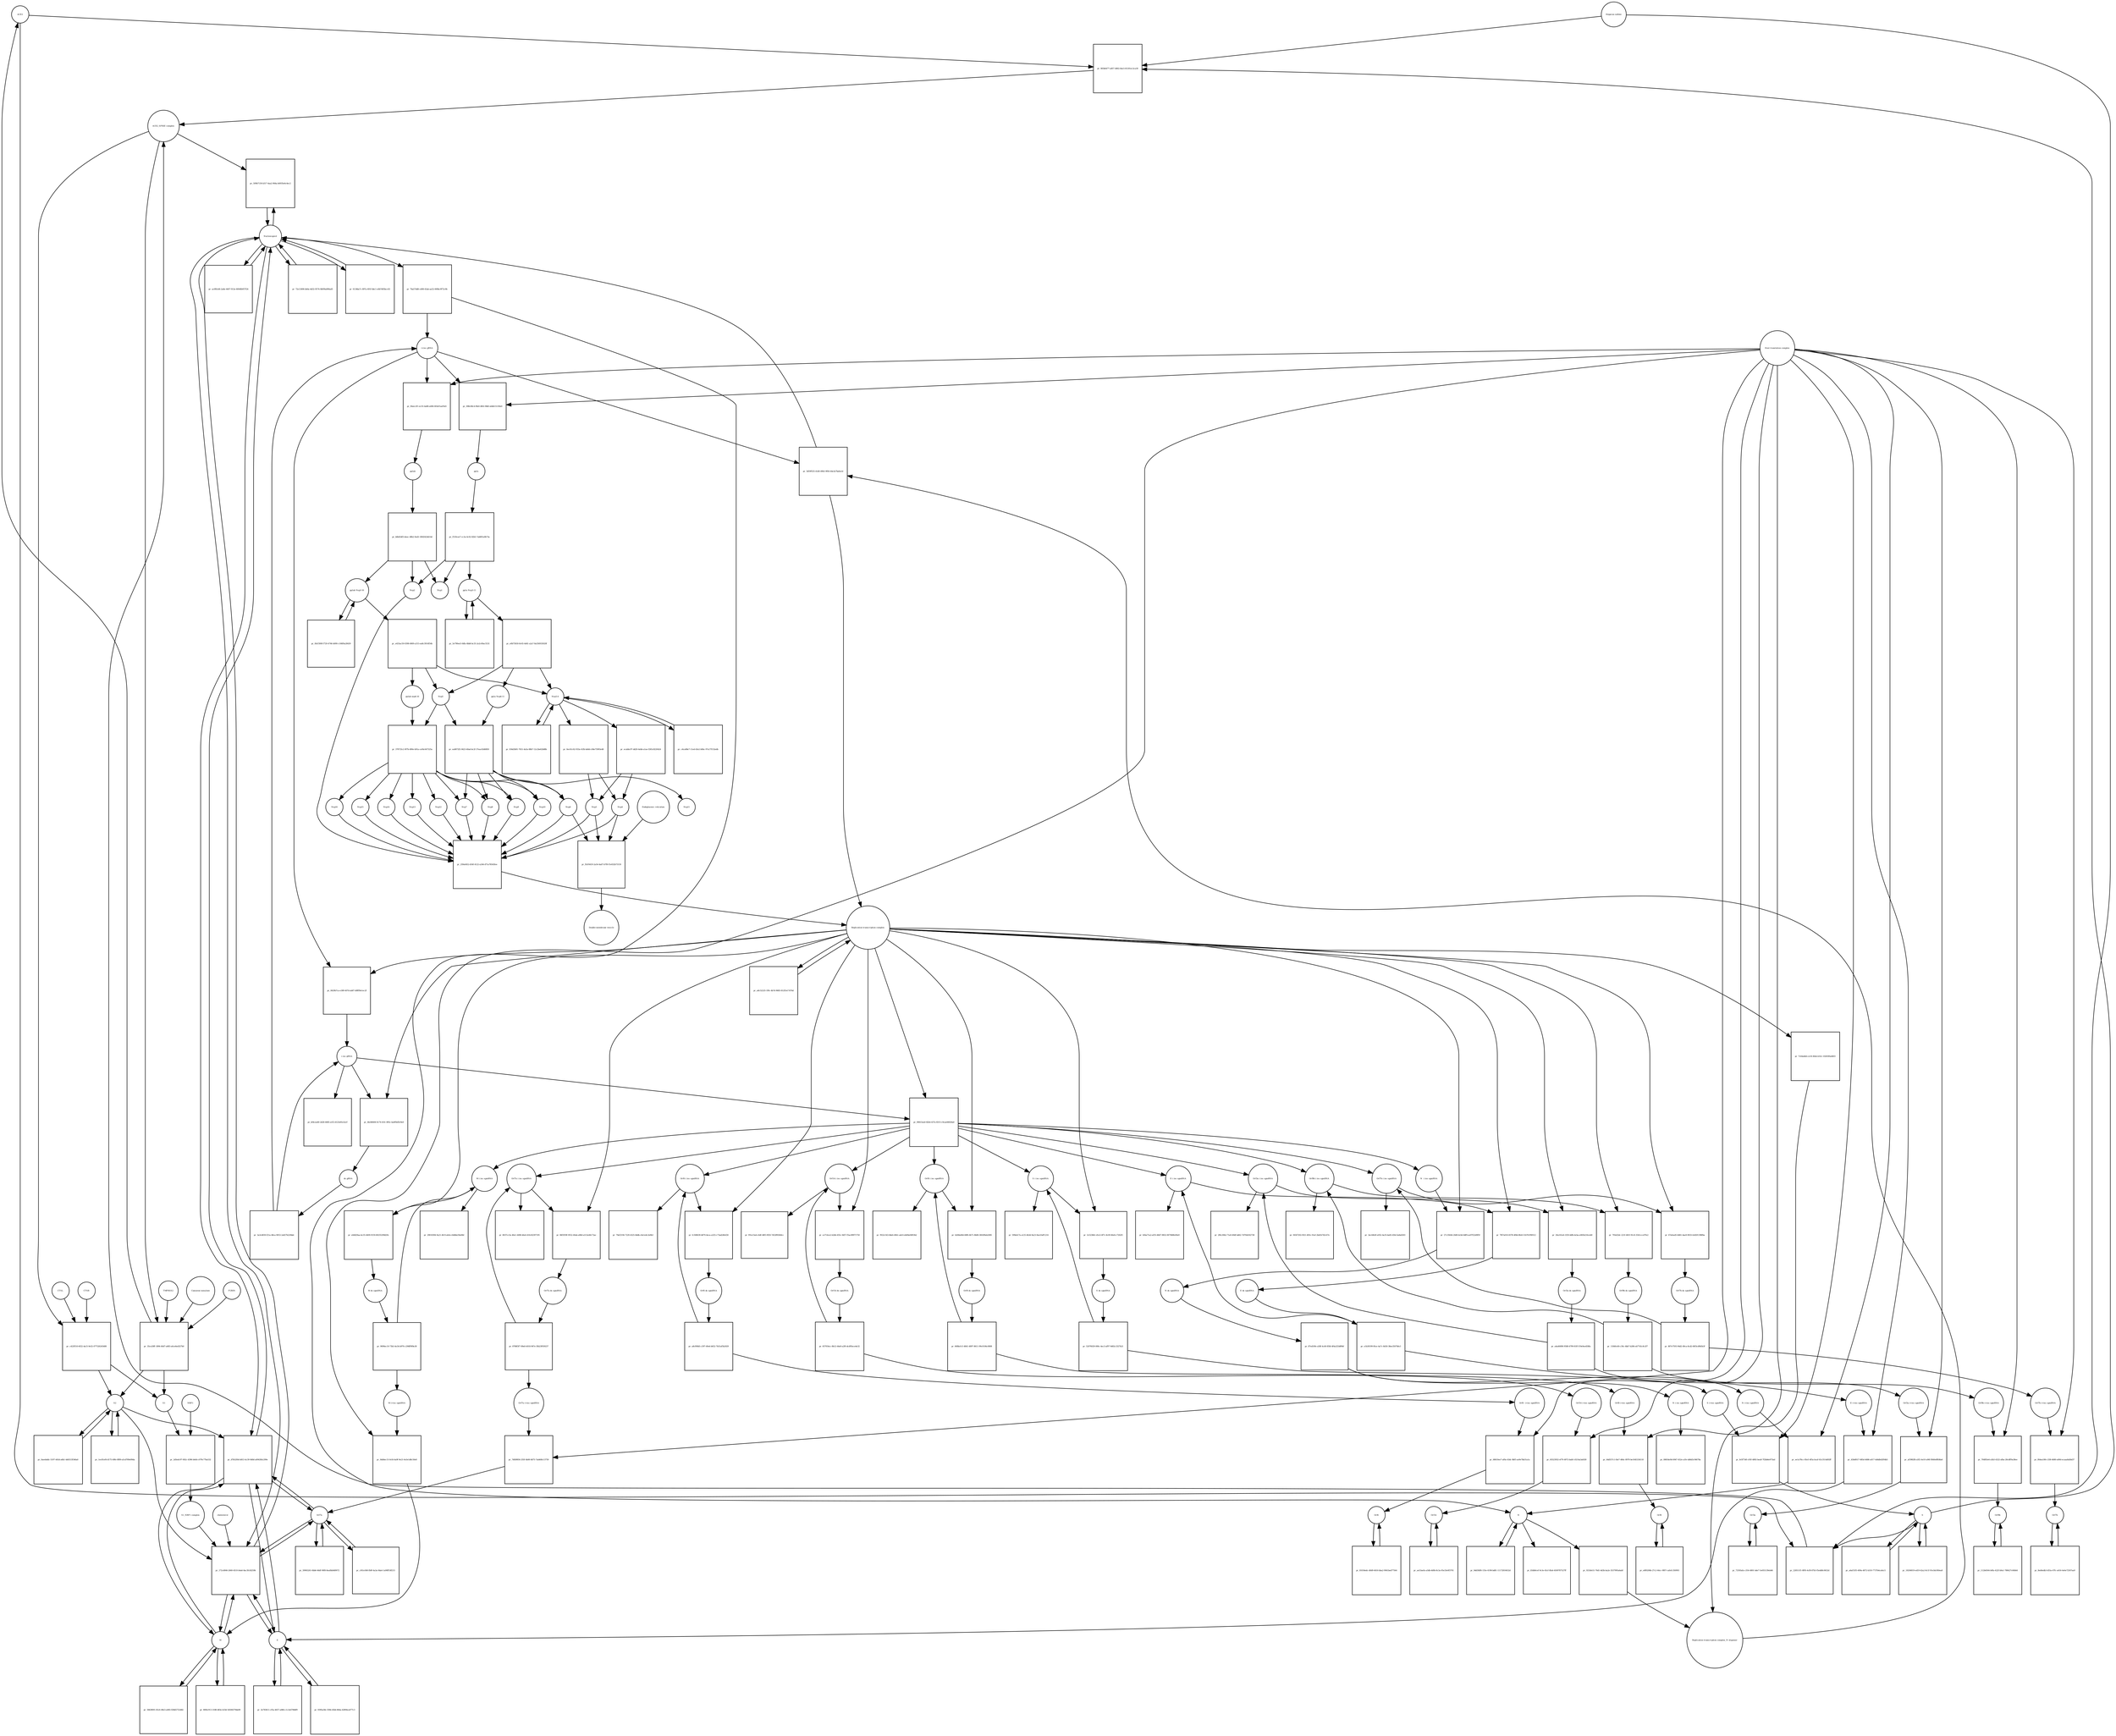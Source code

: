 strict digraph  {
ACE2 [annotation="", bipartite=0, cls=macromolecule, fontsize=4, label=ACE2, shape=circle];
"pr_983b0477-a857-4862-8ee3-81201ec2ca30" [annotation="", bipartite=1, cls=process, fontsize=4, label="pr_983b0477-a857-4862-8ee3-81201ec2ca30", shape=square];
"ACE2_SPIKE complex" [annotation="", bipartite=0, cls=complex, fontsize=4, label="ACE2_SPIKE complex", shape=circle];
"Heparan sulfate" [annotation="urn_miriam_obo.chebi_CHEBI%3A28815", bipartite=0, cls="simple chemical", fontsize=4, label="Heparan sulfate", shape=circle];
S [annotation=urn_miriam_uniprot_P0DTC2, bipartite=0, cls=macromolecule, fontsize=4, label=S, shape=circle];
Nucleocapsid [annotation="urn_miriam_obo.go_GO%3A0019013", bipartite=0, cls=complex, fontsize=4, label=Nucleocapsid, shape=circle];
"pr_509b7130-b317-4aa2-964a-b6935e6c4ec2" [annotation="", bipartite=1, cls=process, fontsize=4, label="pr_509b7130-b317-4aa2-964a-b6935e6c4ec2", shape=square];
"pr_c423f510-6f22-4a15-9e52-077526245488" [annotation="", bipartite=1, cls=process, fontsize=4, label="pr_c423f510-6f22-4a15-9e52-077526245488", shape=square];
S2 [annotation=urn_miriam_interpro_IPR002552, bipartite=0, cls=macromolecule, fontsize=4, label=S2, shape=circle];
CTSB [annotation="", bipartite=0, cls=macromolecule, fontsize=4, label=CTSB, shape=circle];
CTSL [annotation="", bipartite=0, cls=macromolecule, fontsize=4, label=CTSL, shape=circle];
S1 [annotation=urn_miriam_interpro_IPR002551, bipartite=0, cls=macromolecule, fontsize=4, label=S1, shape=circle];
"pr_228511f1-8f95-4cf8-87b3-f5edd8c0632d" [annotation="", bipartite=1, cls=process, fontsize=4, label="pr_228511f1-8f95-4cf8-87b3-f5edd8c0632d", shape=square];
"pr_172cd046-2660-4510-b4a6-8ac3fcfd259b" [annotation="", bipartite=1, cls=process, fontsize=4, label="pr_172cd046-2660-4510-b4a6-8ac3fcfd259b", shape=square];
cholesterol [annotation="urn_miriam_obo.chebi_CHEBI%3A16113", bipartite=0, cls="simple chemical", fontsize=4, label=cholesterol, shape=circle];
"S1_NRP1 complex" [annotation="", bipartite=0, cls=complex, fontsize=4, label="S1_NRP1 complex", shape=circle];
E [annotation=urn_miriam_uniprot_P0DTC4, bipartite=0, cls=macromolecule, fontsize=4, label=E, shape=circle];
M [annotation=urn_miriam_uniprot_P0DTC5, bipartite=0, cls=macromolecule, fontsize=4, label=M, shape=circle];
Orf7a [annotation=urn_miriam_uniprot_P0DTC7, bipartite=0, cls=macromolecule, fontsize=4, label=Orf7a, shape=circle];
"pr_7ba57dd8-cd08-43ab-aa52-069bc9f72c9b" [annotation="", bipartite=1, cls=process, fontsize=4, label="pr_7ba57dd8-cd08-43ab-aa52-069bc9f72c9b", shape=square];
"(+)ss gRNA" [annotation=urn_miriam_refseq_NC_045512, bipartite=0, cls="nucleic acid feature", fontsize=4, label="(+)ss gRNA", shape=circle];
N [annotation=urn_miriam_uniprot_P0DTC9, bipartite=0, cls="macromolecule multimer", fontsize=4, label=N, shape=circle];
"pr_72e13496-bb0a-4d32-9574-0bf09a890ad5" [annotation="", bipartite=1, cls=process, fontsize=4, label="pr_72e13496-bb0a-4d32-9574-0bf09a890ad5", shape=square];
"pr_6134ba7c-897a-491f-bbc1-e6b7d05bcc63" [annotation="", bipartite=1, cls=process, fontsize=4, label="pr_6134ba7c-897a-491f-bbc1-e6b7d05bcc63", shape=square];
"pr_83db0cef-9c3e-45cf-8fa6-4509787527ff" [annotation="", bipartite=1, cls=process, fontsize=4, label="pr_83db0cef-9c3e-45cf-8fa6-4509787527ff", shape=square];
"pr_9dd3fdf6-155e-4198-bd81-11172816632d" [annotation="", bipartite=1, cls=process, fontsize=4, label="pr_9dd3fdf6-155e-4198-bd81-11172816632d", shape=square];
"N (+)ss sgmRNA" [annotation=urn_miriam_ncbigene_43740575, bipartite=0, cls="nucleic acid feature", fontsize=4, label="N (+)ss sgmRNA", shape=circle];
"pr_ee1a78cc-85e5-4f5a-bcaf-63c3514d92ff" [annotation="", bipartite=1, cls=process, fontsize=4, label="pr_ee1a78cc-85e5-4f5a-bcaf-63c3514d92ff", shape=square];
"Host translation complex" [annotation="urn_miriam_obo.go_GO%3A0070992", bipartite=0, cls=complex, fontsize=4, label="Host translation complex", shape=circle];
"pr_ac0fb1d6-2a8e-4407-913e-6004fb957f24" [annotation="", bipartite=1, cls=process, fontsize=4, label="pr_ac0fb1d6-2a8e-4407-913e-6004fb957f24", shape=square];
"pr_35ce20ff-1894-40d7-a683-a6ce6ed327b0" [annotation="", bipartite=1, cls=process, fontsize=4, label="pr_35ce20ff-1894-40d7-a683-a6ce6ed327b0", shape=square];
FURIN [annotation="", bipartite=0, cls=macromolecule, fontsize=4, label=FURIN, shape=circle];
TMPRSS2 [annotation="", bipartite=0, cls=macromolecule, fontsize=4, label=TMPRSS2, shape=circle];
"Camostat mesylate" [annotation="urn_miriam_pubchem.compound_2536", bipartite=0, cls="simple chemical", fontsize=4, label="Camostat mesylate", shape=circle];
"pr_0aeebddc-5197-445d-a6b1-4d6313f346a0" [annotation="", bipartite=1, cls=process, fontsize=4, label="pr_0aeebddc-5197-445d-a6b1-4d6313f346a0", shape=square];
"Replication transcription complex_N oligomer" [annotation="", bipartite=0, cls=complex, fontsize=4, label="Replication transcription complex_N oligomer", shape=circle];
"pr_5d59f525-41d0-49b5-9f04-44e3a7ba6a1d" [annotation="", bipartite=1, cls=process, fontsize=4, label="pr_5d59f525-41d0-49b5-9f04-44e3a7ba6a1d", shape=square];
"Replication transcription complex" [annotation="", bipartite=0, cls=complex, fontsize=4, label="Replication transcription complex", shape=circle];
"pr_d7b52f44-b813-4c39-9d0d-a0943fdc299e" [annotation="", bipartite=1, cls=process, fontsize=4, label="pr_d7b52f44-b813-4c39-9d0d-a0943fdc299e", shape=square];
"pr_1ec81ef4-d175-49fe-8f89-a5cd789e99da" [annotation="", bipartite=1, cls=process, fontsize=4, label="pr_1ec81ef4-d175-49fe-8f89-a5cd789e99da", shape=square];
"pp1a Nsp3-11" [annotation=urn_miriam_uniprot_P0DTC1, bipartite=0, cls=macromolecule, fontsize=4, label="pp1a Nsp3-11", shape=circle];
"pr_e0b75818-8c45-4d41-a2a7-8a556933020f" [annotation="", bipartite=1, cls=process, fontsize=4, label="pr_e0b75818-8c45-4d41-a2a7-8a556933020f", shape=square];
"pp1a Nsp6-11" [annotation=urn_miriam_uniprot_P0DTC1, bipartite=0, cls=macromolecule, fontsize=4, label="pp1a Nsp6-11", shape=circle];
"Nsp3-4" [annotation="urn_miriam_ncbiprotein_YP_009725299|urn_miriam_ncbiprotein_YP_009725300", bipartite=0, cls=macromolecule, fontsize=4, label="Nsp3-4", shape=circle];
Nsp5 [annotation=urn_miriam_ncbiprotein_YP_009725301, bipartite=0, cls="macromolecule multimer", fontsize=4, label=Nsp5, shape=circle];
"Endoplasmic reticulum" [annotation="urn_miriam_obo.go_GO%3A0005783", bipartite=0, cls=complex, fontsize=4, label="Endoplasmic reticulum", shape=circle];
"pr_fb1f4419-2a54-4ad7-b7f8-f1e032b73159" [annotation="", bipartite=1, cls=process, fontsize=4, label="pr_fb1f4419-2a54-4ad7-b7f8-f1e032b73159", shape=square];
"Double-membrane vesicle" [annotation="urn_miriam_obo.go_GO%3A0039718", bipartite=0, cls=complex, fontsize=4, label="Double-membrane vesicle", shape=circle];
Nsp4 [annotation=urn_miriam_ncbiprotein_YP_009725300, bipartite=0, cls=macromolecule, fontsize=4, label=Nsp4, shape=circle];
Nsp3 [annotation=urn_miriam_ncbiprotein_YP_009725299, bipartite=0, cls=macromolecule, fontsize=4, label=Nsp3, shape=circle];
Nsp6 [annotation=urn_miriam_ncbiprotein_YP_009725302, bipartite=0, cls=macromolecule, fontsize=4, label=Nsp6, shape=circle];
"pr_5e790ee5-0dfa-4bb8-bc35-2e2c49ac5531" [annotation="", bipartite=1, cls=process, fontsize=4, label="pr_5e790ee5-0dfa-4bb8-bc35-2e2c49ac5531", shape=square];
"pr_c4ca88e7-11ed-43e2-b0bc-97a17f152edb" [annotation="", bipartite=1, cls=process, fontsize=4, label="pr_c4ca88e7-11ed-43e2-b0bc-97a17f152edb", shape=square];
"pp1ab Nsp3-16" [annotation=urn_miriam_uniprot_P0DTD1, bipartite=0, cls=macromolecule, fontsize=4, label="pp1ab Nsp3-16", shape=circle];
"pr_0b1f300f-f720-4746-b090-c166f0a28439" [annotation="", bipartite=1, cls=process, fontsize=4, label="pr_0b1f300f-f720-4746-b090-c166f0a28439", shape=square];
"pr_e433ac59-0398-4069-a315-ea8c3914f54b" [annotation="", bipartite=1, cls=process, fontsize=4, label="pr_e433ac59-0398-4069-a315-ea8c3914f54b", shape=square];
"pp1ab nsp6-16" [annotation=urn_miriam_uniprot_P0DTD1, bipartite=0, cls=macromolecule, fontsize=4, label="pp1ab nsp6-16", shape=circle];
"pr_5843f691-65c6-49e3-a083-f26bf2722482" [annotation="", bipartite=1, cls=process, fontsize=4, label="pr_5843f691-65c6-49e3-a083-f26bf2722482", shape=square];
"pr_3e783611-cf5a-4657-a066-c1c3e4708df9" [annotation="", bipartite=1, cls=process, fontsize=4, label="pr_3e783611-cf5a-4657-a066-c1c3e4708df9", shape=square];
"pr_18204819-ed19-42a2-8c1f-91e3dcf60ea8" [annotation="", bipartite=1, cls=process, fontsize=4, label="pr_18204819-ed19-42a2-8c1f-91e3dcf60ea8", shape=square];
"pr_80f4c913-3188-483e-b33d-54506379de89" [annotation="", bipartite=1, cls=process, fontsize=4, label="pr_80f4c913-3188-483e-b33d-54506379de89", shape=square];
"pr_9395a58c-f30b-43b4-864a-42894ca077c3" [annotation="", bipartite=1, cls=process, fontsize=4, label="pr_9395a58c-f30b-43b4-864a-42894ca077c3", shape=square];
"pr_a6af15f5-409a-4872-b310-7737b4ca0a11" [annotation="", bipartite=1, cls=process, fontsize=4, label="pr_a6af15f5-409a-4872-b310-7737b4ca0a11", shape=square];
"pr_59965261-6bb6-46df-90f8-8ea0bb9d9072" [annotation="", bipartite=1, cls=process, fontsize=4, label="pr_59965261-6bb6-46df-90f8-8ea0bb9d9072", shape=square];
Orf6 [annotation=urn_miriam_uniprot_P0DTC6, bipartite=0, cls=macromolecule, fontsize=4, label=Orf6, shape=circle];
"pr_81034edc-d0d9-4616-bba2-9041bed77564" [annotation="", bipartite=1, cls=process, fontsize=4, label="pr_81034edc-d0d9-4616-bba2-9041bed77564", shape=square];
Orf3a [annotation=urn_miriam_uniprot_P0DTC3, bipartite=0, cls=macromolecule, fontsize=4, label=Orf3a, shape=circle];
"pr_72593afa-c354-4801-bde7-5e055139eb46" [annotation="", bipartite=1, cls=process, fontsize=4, label="pr_72593afa-c354-4801-bde7-5e055139eb46", shape=square];
Orf8 [annotation=urn_miriam_uniprot_P0DTC8, bipartite=0, cls=macromolecule, fontsize=4, label=Orf8, shape=circle];
"pr_e8f0206b-27c2-44cc-9f87-cafefc350993" [annotation="", bipartite=1, cls=process, fontsize=4, label="pr_e8f0206b-27c2-44cc-9f87-cafefc350993", shape=square];
Orf9b [annotation=urn_miriam_uniprot_P0DTD2, bipartite=0, cls=macromolecule, fontsize=4, label=Orf9b, shape=circle];
"pr_112b4564-b0fa-422f-b9a1-788427c66b0d" [annotation="", bipartite=1, cls=process, fontsize=4, label="pr_112b4564-b0fa-422f-b9a1-788427c66b0d", shape=square];
Orf14 [annotation=urn_miriam_uniprot_P0DTD3, bipartite=0, cls=macromolecule, fontsize=4, label=Orf14, shape=circle];
"pr_ae53aefa-a5db-4d0b-8c3a-05e33e0f3701" [annotation="", bipartite=1, cls=process, fontsize=4, label="pr_ae53aefa-a5db-4d0b-8c3a-05e33e0f3701", shape=square];
Orf7b [annotation=urn_miriam_uniprot_P0DTD8, bipartite=0, cls=macromolecule, fontsize=4, label=Orf7b, shape=circle];
"pr_8ed4edb3-d55a-47fc-a616-4e4e72507aa9" [annotation="", bipartite=1, cls=process, fontsize=4, label="pr_8ed4edb3-d55a-47fc-a616-4e4e72507aa9", shape=square];
"pr_cf41e568-fb9f-4a3a-9da4-1a90ff18f215" [annotation="", bipartite=1, cls=process, fontsize=4, label="pr_cf41e568-fb9f-4a3a-9da4-1a90ff18f215", shape=square];
"M (+)ss sgmRNA" [annotation="", bipartite=0, cls="nucleic acid feature", fontsize=4, label="M (+)ss sgmRNA", shape=circle];
"pr_0dd4ec15-0cfd-4a9f-9e21-6e3e1d8c50e8" [annotation="", bipartite=1, cls=process, fontsize=4, label="pr_0dd4ec15-0cfd-4a9f-9e21-6e3e1d8c50e8", shape=square];
"E (+)ss sgmRNA" [annotation="", bipartite=0, cls="nucleic acid feature", fontsize=4, label="E (+)ss sgmRNA", shape=circle];
"pr_43b4f617-685d-4686-a017-4d4db42f04b5" [annotation="", bipartite=1, cls=process, fontsize=4, label="pr_43b4f617-685d-4686-a017-4d4db42f04b5", shape=square];
"S (+)ss sgmRNA" [annotation="", bipartite=0, cls="nucleic acid feature", fontsize=4, label="S (+)ss sgmRNA", shape=circle];
"pr_fe5f734f-c05f-4892-bea8-7f2bb6e973ad" [annotation="", bipartite=1, cls=process, fontsize=4, label="pr_fe5f734f-c05f-4892-bea8-7f2bb6e973ad", shape=square];
"Orf7a (+)ss sgmRNA" [annotation="", bipartite=0, cls="nucleic acid feature", fontsize=4, label="Orf7a (+)ss sgmRNA", shape=circle];
"pr_7dfd9856-255f-4b00-8d75-7ab468c13759" [annotation="", bipartite=1, cls=process, fontsize=4, label="pr_7dfd9856-255f-4b00-8d75-7ab468c13759", shape=square];
"Orf6  (+)ss sgmRNA" [annotation="", bipartite=0, cls="nucleic acid feature", fontsize=4, label="Orf6  (+)ss sgmRNA", shape=circle];
"pr_68610ee7-af0a-43dc-8bf5-ae9e7bb31a1a" [annotation="", bipartite=1, cls=process, fontsize=4, label="pr_68610ee7-af0a-43dc-8bf5-ae9e7bb31a1a", shape=square];
"Orf3a (+)ss sgmRNA" [annotation="", bipartite=0, cls="nucleic acid feature", fontsize=4, label="Orf3a (+)ss sgmRNA", shape=circle];
"pr_af3982fb-a5f2-4e10-a96f-f840e8ffd6a6" [annotation="", bipartite=1, cls=process, fontsize=4, label="pr_af3982fb-a5f2-4e10-a96f-f840e8ffd6a6", shape=square];
"Orf8 (+)ss sgmRNA" [annotation="", bipartite=0, cls="nucleic acid feature", fontsize=4, label="Orf8 (+)ss sgmRNA", shape=circle];
"pr_64d557c1-fde7-484c-8970-be1645334118" [annotation="", bipartite=1, cls=process, fontsize=4, label="pr_64d557c1-fde7-484c-8970-be1645334118", shape=square];
"Orf9b (+)ss sgmRNA" [annotation="", bipartite=0, cls="nucleic acid feature", fontsize=4, label="Orf9b (+)ss sgmRNA", shape=circle];
"pr_704f83e6-a5b3-4322-afba-28cdff9a38ee" [annotation="", bipartite=1, cls=process, fontsize=4, label="pr_704f83e6-a5b3-4322-afba-28cdff9a38ee", shape=square];
"Orf14 (+)ss sgmRNA" [annotation="", bipartite=0, cls="nucleic acid feature", fontsize=4, label="Orf14 (+)ss sgmRNA", shape=circle];
"pr_65523932-ef70-4972-babf-c0214a3afd30" [annotation="", bipartite=1, cls=process, fontsize=4, label="pr_65523932-ef70-4972-babf-c0214a3afd30", shape=square];
"Orf7b (+)ss sgmRNA" [annotation="", bipartite=0, cls="nucleic acid feature", fontsize=4, label="Orf7b (+)ss sgmRNA", shape=circle];
"pr_f64ea186-c338-4680-a69d-ecaaa8afbd37" [annotation="", bipartite=1, cls=process, fontsize=4, label="pr_f64ea186-c338-4680-a69d-ecaaa8afbd37", shape=square];
"(-)ss gRNA" [annotation=urn_miriam_refseq_NC_045512, bipartite=0, cls="nucleic acid feature", fontsize=4, label="(-)ss gRNA", shape=circle];
"pr_bf4cea60-2d28-4685-a1f2-d123e81e5a1f" [annotation="", bipartite=1, cls=process, fontsize=4, label="pr_bf4cea60-2d28-4685-a1f2-d123e81e5a1f", shape=square];
"pr_921bfe51-76d1-4d3b-ba2e-3537995a6abf" [annotation="", bipartite=1, cls=process, fontsize=4, label="pr_921bfe51-76d1-4d3b-ba2e-3537995a6abf", shape=square];
"pr_0629b7ca-e389-407d-ab87-d0fff8e1ec2f" [annotation="", bipartite=1, cls=process, fontsize=4, label="pr_0629b7ca-e389-407d-ab87-d0fff8e1ec2f", shape=square];
"M (-)ss sgmRNA" [annotation=urn_miriam_ncbigene_43740571, bipartite=0, cls="nucleic acid feature", fontsize=4, label="M (-)ss sgmRNA", shape=circle];
"pr_29018394-9a21-4fc9-afeb-c6db8a59a08d" [annotation="", bipartite=1, cls=process, fontsize=4, label="pr_29018394-9a21-4fc9-afeb-c6db8a59a08d", shape=square];
"E (-)ss sgmRNA" [annotation=urn_miriam_ncbigene_43740570, bipartite=0, cls="nucleic acid feature", fontsize=4, label="E (-)ss sgmRNA", shape=circle];
"pr_b5ba71a2-af35-48d7-9832-067948fe00e9" [annotation="", bipartite=1, cls=process, fontsize=4, label="pr_b5ba71a2-af35-48d7-9832-067948fe00e9", shape=square];
"S (-)ss sgmRNA" [annotation="", bipartite=0, cls="nucleic acid feature", fontsize=4, label="S (-)ss sgmRNA", shape=circle];
"pr_599eb17a-a125-4b3d-9a23-9ee1faff1216" [annotation="", bipartite=1, cls=process, fontsize=4, label="pr_599eb17a-a125-4b3d-9a23-9ee1faff1216", shape=square];
"Orf7a (-)ss sgmRNA" [annotation="", bipartite=0, cls="nucleic acid feature", fontsize=4, label="Orf7a (-)ss sgmRNA", shape=circle];
"pr_8037cc5e-40e1-4496-bfa6-410c82397195" [annotation="", bipartite=1, cls=process, fontsize=4, label="pr_8037cc5e-40e1-4496-bfa6-410c82397195", shape=square];
"Orf6 (-)ss sgmRNA" [annotation="", bipartite=0, cls="nucleic acid feature", fontsize=4, label="Orf6 (-)ss sgmRNA", shape=circle];
"pr_79ef2194-7229-4325-8ddb-c6e1e4c3e9b3" [annotation="", bipartite=1, cls=process, fontsize=4, label="pr_79ef2194-7229-4325-8ddb-c6e1e4c3e9b3", shape=square];
"Orf3a (-)ss sgmRNA" [annotation="", bipartite=0, cls="nucleic acid feature", fontsize=4, label="Orf3a (-)ss sgmRNA", shape=circle];
"pr_2f6c30b2-71a9-49df-bd62-7d7f4d182738" [annotation="", bipartite=1, cls=process, fontsize=4, label="pr_2f6c30b2-71a9-49df-bd62-7d7f4d182738", shape=square];
"Orf8 (-)ss sgmRNA" [annotation="", bipartite=0, cls="nucleic acid feature", fontsize=4, label="Orf8 (-)ss sgmRNA", shape=circle];
"pr_f922c543-8de6-40b1-adc0-eb69a04f03b2" [annotation="", bipartite=1, cls=process, fontsize=4, label="pr_f922c543-8de6-40b1-adc0-eb69a04f03b2", shape=square];
"Orf9b (-)ss sgmRNA" [annotation="", bipartite=0, cls="nucleic acid feature", fontsize=4, label="Orf9b (-)ss sgmRNA", shape=circle];
"pr_f4567202-f021-405c-91ef-2bd1b743c47e" [annotation="", bipartite=1, cls=process, fontsize=4, label="pr_f4567202-f021-405c-91ef-2bd1b743c47e", shape=square];
"Orf14 (-)ss sgmRNA" [annotation="", bipartite=0, cls="nucleic acid feature", fontsize=4, label="Orf14 (-)ss sgmRNA", shape=circle];
"pr_f91e15ed-c6df-48f3-9f20-7d52ff83b9cc" [annotation="", bipartite=1, cls=process, fontsize=4, label="pr_f91e15ed-c6df-48f3-9f20-7d52ff83b9cc", shape=square];
"Orf7b (-)ss sgmRNA" [annotation="", bipartite=0, cls="nucleic acid feature", fontsize=4, label="Orf7b (-)ss sgmRNA", shape=circle];
"pr_3ec44b3f-e052-4a35-ba83-456c5a8a6303" [annotation="", bipartite=1, cls=process, fontsize=4, label="pr_3ec44b3f-e052-4a35-ba83-456c5a8a6303", shape=square];
"pr_4b248406-9c74-41fc-895c-ba0f9efb19e0" [annotation="", bipartite=1, cls=process, fontsize=4, label="pr_4b248406-9c74-41fc-895c-ba0f9efb19e0", shape=square];
"ds gRNA" [annotation=urn_miriam_refseq_NC_045512, bipartite=0, cls="nucleic acid feature", fontsize=4, label="ds gRNA", shape=circle];
"pr_e0d429aa-bc35-4409-9159-80255299d29c" [annotation="", bipartite=1, cls=process, fontsize=4, label="pr_e0d429aa-bc35-4409-9159-80255299d29c", shape=square];
"M ds sgmRNA" [annotation="", bipartite=0, cls="nucleic acid feature", fontsize=4, label="M ds sgmRNA", shape=circle];
"pr_7f67a010-8378-4f8d-8fe8-51b761f90512" [annotation="", bipartite=1, cls=process, fontsize=4, label="pr_7f67a010-8378-4f8d-8fe8-51b761f90512", shape=square];
"E ds sgmRNA" [annotation="", bipartite=0, cls="nucleic acid feature", fontsize=4, label="E ds sgmRNA", shape=circle];
"pr_3c5236b1-d1e3-4f7c-8c0f-60efcc7262f1" [annotation="", bipartite=1, cls=process, fontsize=4, label="pr_3c5236b1-d1e3-4f7c-8c0f-60efcc7262f1", shape=square];
"S ds sgmRNA" [annotation="", bipartite=0, cls="nucleic acid feature", fontsize=4, label="S ds sgmRNA", shape=circle];
"pr_86f3f39f-9552-40ab-a9b0-a513e40c72ac" [annotation="", bipartite=1, cls=process, fontsize=4, label="pr_86f3f39f-9552-40ab-a9b0-a513e40c72ac", shape=square];
"Orf7a ds sgmRNA" [annotation="", bipartite=0, cls="nucleic acid feature", fontsize=4, label="Orf7a ds sgmRNA", shape=circle];
"pr_fc508639-b879-4eca-a325-c73ad24fef26" [annotation="", bipartite=1, cls=process, fontsize=4, label="pr_fc508639-b879-4eca-a325-c73ad24fef26", shape=square];
"Orf6 ds sgmRNA" [annotation="", bipartite=0, cls="nucleic acid feature", fontsize=4, label="Orf6 ds sgmRNA", shape=circle];
"pr_20a161e6-1f29-4dfb-bcba-e065b216ceb9" [annotation="", bipartite=1, cls=process, fontsize=4, label="pr_20a161e6-1f29-4dfb-bcba-e065b216ceb9", shape=square];
"Orf3a ds sgmRNA" [annotation="", bipartite=0, cls="nucleic acid feature", fontsize=4, label="Orf3a ds sgmRNA", shape=circle];
"pr_b268ed0d-68f6-4b71-8b08-3602f8eb2085" [annotation="", bipartite=1, cls=process, fontsize=4, label="pr_b268ed0d-68f6-4b71-8b08-3602f8eb2085", shape=square];
"Orf8 ds sgmRNA" [annotation="", bipartite=0, cls="nucleic acid feature", fontsize=4, label="Orf8 ds sgmRNA", shape=circle];
"pr_793ef2dc-221f-481f-91c8-3541cccd7fe2" [annotation="", bipartite=1, cls=process, fontsize=4, label="pr_793ef2dc-221f-481f-91c8-3541cccd7fe2", shape=square];
"Orf9b ds sgmRNA" [annotation="", bipartite=0, cls="nucleic acid feature", fontsize=4, label="Orf9b ds sgmRNA", shape=circle];
"pr_ce714ce2-b2b6-455c-9d57-f5ac89971750" [annotation="", bipartite=1, cls=process, fontsize=4, label="pr_ce714ce2-b2b6-455c-9d57-f5ac89971750", shape=square];
"Orf14 ds sgmRNA" [annotation="", bipartite=0, cls="nucleic acid feature", fontsize=4, label="Orf14 ds sgmRNA", shape=circle];
"pr_67afeed5-8d61-4ae9-9033-b3d5f1398fba" [annotation="", bipartite=1, cls=process, fontsize=4, label="pr_67afeed5-8d61-4ae9-9033-b3d5f1398fba", shape=square];
"Orf7b ds sgmRNA" [annotation="", bipartite=0, cls="nucleic acid feature", fontsize=4, label="Orf7b ds sgmRNA", shape=circle];
"pr_3a3cd659-f21a-48ca-9053-2a827b220bdc" [annotation="", bipartite=1, cls=process, fontsize=4, label="pr_3a3cd659-f21a-48ca-9053-2a827b220bdc", shape=square];
"pr_9690ec10-73b3-4e34-b976-c296ff9f8e38" [annotation="", bipartite=1, cls=process, fontsize=4, label="pr_9690ec10-73b3-4e34-b976-c296ff9f8e38", shape=square];
"pr_e1b30199-f6ce-4a7c-8d18-38ee3507bfe3" [annotation="", bipartite=1, cls=process, fontsize=4, label="pr_e1b30199-f6ce-4a7c-8d18-38ee3507bfe3", shape=square];
"pr_52076029-000c-4ec3-af97-9d02c3327b21" [annotation="", bipartite=1, cls=process, fontsize=4, label="pr_52076029-000c-4ec3-af97-9d02c3327b21", shape=square];
"pr_8788f3f7-89e8-4018-967e-5fb23f939237" [annotation="", bipartite=1, cls=process, fontsize=4, label="pr_8788f3f7-89e8-4018-967e-5fb23f939237", shape=square];
"pr_a8cf06b5-c397-49e4-b652-7b51af5b2029" [annotation="", bipartite=1, cls=process, fontsize=4, label="pr_a8cf06b5-c397-49e4-b652-7b51af5b2029", shape=square];
"pr_a4a46698-9588-4799-81ff-f19e9ee458fa" [annotation="", bipartite=1, cls=process, fontsize=4, label="pr_a4a46698-9588-4799-81ff-f19e9ee458fa", shape=square];
"pr_668bcfc5-4841-4897-8611-99c0106c0808" [annotation="", bipartite=1, cls=process, fontsize=4, label="pr_668bcfc5-4841-4897-8611-99c0106c0808", shape=square];
"pr_11840c40-c30c-4bb7-b286-eb77d1c8c2f7" [annotation="", bipartite=1, cls=process, fontsize=4, label="pr_11840c40-c30c-4bb7-b286-eb77d1c8c2f7", shape=square];
"pr_657054cc-8b12-44e8-a2f0-dcd95ece4e32" [annotation="", bipartite=1, cls=process, fontsize=4, label="pr_657054cc-8b12-44e8-a2f0-dcd95ece4e32", shape=square];
"pr_807e7593-94d2-49ca-8cd2-60f3cd9b5b3f" [annotation="", bipartite=1, cls=process, fontsize=4, label="pr_807e7593-94d2-49ca-8cd2-60f3cd9b5b3f", shape=square];
"N  (-)ss sgmRNA" [annotation=urn_miriam_ncbigene_43740575, bipartite=0, cls="nucleic acid feature", fontsize=4, label="N  (-)ss sgmRNA", shape=circle];
"pr_27c35644-20d9-4cb6-8df9-ee97f22d9f5f" [annotation="", bipartite=1, cls=process, fontsize=4, label="pr_27c35644-20d9-4cb6-8df9-ee97f22d9f5f", shape=square];
"N ds sgmRNA" [annotation="", bipartite=0, cls="nucleic acid feature", fontsize=4, label="N ds sgmRNA", shape=circle];
"pr_87ed10fe-a58f-4c40-85fd-4f4a325d89bf" [annotation="", bipartite=1, cls=process, fontsize=4, label="pr_87ed10fe-a58f-4c40-85fd-4f4a325d89bf", shape=square];
"N (-)ss sgmRNA" [annotation="", bipartite=0, cls="nucleic acid feature", fontsize=4, label="N (-)ss sgmRNA", shape=circle];
pp1ab [annotation=urn_miriam_uniprot_P0DTD1, bipartite=0, cls=macromolecule, fontsize=4, label=pp1ab, shape=circle];
"pr_b6b45df3-deec-48b2-9ed3-18fd3424d14d" [annotation="", bipartite=1, cls=process, fontsize=4, label="pr_b6b45df3-deec-48b2-9ed3-18fd3424d14d", shape=square];
Nsp2 [annotation=urn_miriam_ncbiprotein_YP_009725298, bipartite=0, cls=macromolecule, fontsize=4, label=Nsp2, shape=circle];
Nsp1 [annotation=urn_miriam_ncbiprotein_YP_009725297, bipartite=0, cls=macromolecule, fontsize=4, label=Nsp1, shape=circle];
pp1a [annotation=urn_miriam_uniprot_P0DTC1, bipartite=0, cls=macromolecule, fontsize=4, label=pp1a, shape=circle];
"pr_f519cee7-cc3a-4c02-82b5-7ab891a9b73a" [annotation="", bipartite=1, cls=process, fontsize=4, label="pr_f519cee7-cc3a-4c02-82b5-7ab891a9b73a", shape=square];
"pr_034d3b91-7651-4a5a-88b7-12c2be62b88b" [annotation="", bipartite=1, cls=process, fontsize=4, label="pr_034d3b91-7651-4a5a-88b7-12c2be62b88b", shape=square];
"pr_ecabbc97-dd20-4ebb-a1ae-f265c8220424" [annotation="", bipartite=1, cls=process, fontsize=4, label="pr_ecabbc97-dd20-4ebb-a1ae-f265c8220424", shape=square];
"pr_0ec61c62-933a-41fb-bd4d-c84e75993e48" [annotation="", bipartite=1, cls=process, fontsize=4, label="pr_0ec61c62-933a-41fb-bd4d-c84e75993e48", shape=square];
"pr_ea8672f2-0423-40ad-bc2f-37eac63d6850" [annotation="", bipartite=1, cls=process, fontsize=4, label="pr_ea8672f2-0423-40ad-bc2f-37eac63d6850", shape=square];
Nsp7 [annotation=urn_miriam_ncbiprotein_YP_009725303, bipartite=0, cls=macromolecule, fontsize=4, label=Nsp7, shape=circle];
Nsp8 [annotation=urn_miriam_ncbiprotein_YP_009725304, bipartite=0, cls=macromolecule, fontsize=4, label=Nsp8, shape=circle];
Nsp9 [annotation=urn_miriam_ncbiprotein_YP_009725305, bipartite=0, cls=macromolecule, fontsize=4, label=Nsp9, shape=circle];
Nsp10 [annotation=urn_miriam_ncbiprotein_YP_009725306, bipartite=0, cls=macromolecule, fontsize=4, label=Nsp10, shape=circle];
Nsp11 [annotation=urn_miriam_ncbiprotein_YP_009725312, bipartite=0, cls=macromolecule, fontsize=4, label=Nsp11, shape=circle];
"pr_378725c2-9f7b-490e-b91a-cef4c647325a" [annotation="", bipartite=1, cls=process, fontsize=4, label="pr_378725c2-9f7b-490e-b91a-cef4c647325a", shape=square];
Nsp13 [annotation=urn_miriam_ncbiprotein_YP_009725308, bipartite=0, cls=macromolecule, fontsize=4, label=Nsp13, shape=circle];
Nsp12 [annotation=urn_miriam_ncbiprotein_YP_009725307, bipartite=0, cls=macromolecule, fontsize=4, label=Nsp12, shape=circle];
Nsp16 [annotation=urn_miriam_ncbiprotein_YP_009725311, bipartite=0, cls=macromolecule, fontsize=4, label=Nsp16, shape=circle];
Nsp15 [annotation=urn_miriam_ncbiprotein_YP_009725310, bipartite=0, cls=macromolecule, fontsize=4, label=Nsp15, shape=circle];
Nsp14 [annotation=urn_miriam_ncbiprotein_YP_009725309, bipartite=0, cls=macromolecule, fontsize=4, label=Nsp14, shape=circle];
"pr_259a6452-d54f-4122-a244-d71a78545fee" [annotation="", bipartite=1, cls=process, fontsize=4, label="pr_259a6452-d54f-4122-a244-d71a78545fee", shape=square];
"pr_098c80c4-f8e0-4fb5-96bf-a6db1511f6e0" [annotation="", bipartite=1, cls=process, fontsize=4, label="pr_098c80c4-f8e0-4fb5-96bf-a6db1511f6e0", shape=square];
"pr_f6eec2f1-ec55-4a88-a496-003ef1aef5d3" [annotation="", bipartite=1, cls=process, fontsize=4, label="pr_f6eec2f1-ec55-4a88-a496-003ef1aef5d3", shape=square];
"pr_08654e9d-6947-452e-a1fe-dd6d3c94678a" [annotation="", bipartite=1, cls=process, fontsize=4, label="pr_08654e9d-6947-452e-a1fe-dd6d3c94678a", shape=square];
"pr_a8c52225-1f9c-4b7d-9685-812f3e17d74d" [annotation="", bipartite=1, cls=process, fontsize=4, label="pr_a8c52225-1f9c-4b7d-9685-812f3e17d74d", shape=square];
"pr_7c64ab6d-ce18-40eb-b1b1-10265f0a4603" [annotation="", bipartite=1, cls=process, fontsize=4, label="pr_7c64ab6d-ce18-40eb-b1b1-10265f0a4603", shape=square];
"pr_90615ea0-82b4-437a-8315-c9cae66026a0" [annotation="", bipartite=1, cls=process, fontsize=4, label="pr_90615ea0-82b4-437a-8315-c9cae66026a0", shape=square];
"pr_2d5edc97-002c-4396-b444-c079c77ba532" [annotation="", bipartite=1, cls=process, fontsize=4, label="pr_2d5edc97-002c-4396-b444-c079c77ba532", shape=square];
NRP1 [annotation="", bipartite=0, cls=macromolecule, fontsize=4, label=NRP1, shape=circle];
ACE2 -> "pr_983b0477-a857-4862-8ee3-81201ec2ca30"  [annotation="", interaction_type=consumption];
ACE2 -> "pr_228511f1-8f95-4cf8-87b3-f5edd8c0632d"  [annotation="", interaction_type=consumption];
"pr_983b0477-a857-4862-8ee3-81201ec2ca30" -> "ACE2_SPIKE complex"  [annotation="", interaction_type=production];
"ACE2_SPIKE complex" -> "pr_509b7130-b317-4aa2-964a-b6935e6c4ec2"  [annotation="urn_miriam_pubmed_32142651|urn_miriam_pubmed_32094589|urn_miriam_taxonomy_2697049", interaction_type=stimulation];
"ACE2_SPIKE complex" -> "pr_c423f510-6f22-4a15-9e52-077526245488"  [annotation="", interaction_type=consumption];
"ACE2_SPIKE complex" -> "pr_35ce20ff-1894-40d7-a683-a6ce6ed327b0"  [annotation="", interaction_type=consumption];
"Heparan sulfate" -> "pr_983b0477-a857-4862-8ee3-81201ec2ca30"  [annotation="urn_miriam_pubmed_32142651|urn_miriam_pubmed_32094589|urn_miriam_taxonomy_2697049|urn_miriam_pubmed_32970989", interaction_type=stimulation];
"Heparan sulfate" -> "pr_228511f1-8f95-4cf8-87b3-f5edd8c0632d"  [annotation="urn_miriam_pubmed_32142651|urn_miriam_pubmed_32094589|urn_miriam_taxonomy_2697049|urn_miriam_pubmed_32155444|urn_miriam_pubmed_32970989", interaction_type=stimulation];
S -> "pr_983b0477-a857-4862-8ee3-81201ec2ca30"  [annotation="", interaction_type=consumption];
S -> "pr_228511f1-8f95-4cf8-87b3-f5edd8c0632d"  [annotation="", interaction_type=consumption];
S -> "pr_18204819-ed19-42a2-8c1f-91e3dcf60ea8"  [annotation="", interaction_type=consumption];
S -> "pr_a6af15f5-409a-4872-b310-7737b4ca0a11"  [annotation="", interaction_type=consumption];
Nucleocapsid -> "pr_509b7130-b317-4aa2-964a-b6935e6c4ec2"  [annotation="", interaction_type=consumption];
Nucleocapsid -> "pr_172cd046-2660-4510-b4a6-8ac3fcfd259b"  [annotation="", interaction_type=consumption];
Nucleocapsid -> "pr_7ba57dd8-cd08-43ab-aa52-069bc9f72c9b"  [annotation="", interaction_type=consumption];
Nucleocapsid -> "pr_72e13496-bb0a-4d32-9574-0bf09a890ad5"  [annotation="", interaction_type=consumption];
Nucleocapsid -> "pr_6134ba7c-897a-491f-bbc1-e6b7d05bcc63"  [annotation="", interaction_type=consumption];
Nucleocapsid -> "pr_ac0fb1d6-2a8e-4407-913e-6004fb957f24"  [annotation="", interaction_type=consumption];
Nucleocapsid -> "pr_d7b52f44-b813-4c39-9d0d-a0943fdc299e"  [annotation="", interaction_type=consumption];
"pr_509b7130-b317-4aa2-964a-b6935e6c4ec2" -> Nucleocapsid  [annotation="", interaction_type=production];
"pr_c423f510-6f22-4a15-9e52-077526245488" -> S2  [annotation="", interaction_type=production];
"pr_c423f510-6f22-4a15-9e52-077526245488" -> S1  [annotation="", interaction_type=production];
S2 -> "pr_172cd046-2660-4510-b4a6-8ac3fcfd259b"  [annotation="urn_miriam_pubmed_32142651|urn_miriam_pubmed_32094589|urn_miriam_pubmed_32047258|urn_miriam_taxonomy_2697049|urn_miriam_pubmed_32944968", interaction_type=stimulation];
S2 -> "pr_0aeebddc-5197-445d-a6b1-4d6313f346a0"  [annotation="", interaction_type=consumption];
S2 -> "pr_d7b52f44-b813-4c39-9d0d-a0943fdc299e"  [annotation="urn_miriam_pubmed_32142651|urn_miriam_pubmed_32047258|urn_miriam_taxonomy_2697049", interaction_type=stimulation];
S2 -> "pr_1ec81ef4-d175-49fe-8f89-a5cd789e99da"  [annotation="", interaction_type=consumption];
CTSB -> "pr_c423f510-6f22-4a15-9e52-077526245488"  [annotation="urn_miriam_pubmed_32142651|urn_miriam_taxonomy_2697049", interaction_type=catalysis];
CTSL -> "pr_c423f510-6f22-4a15-9e52-077526245488"  [annotation="urn_miriam_pubmed_32142651|urn_miriam_taxonomy_2697049", interaction_type=catalysis];
S1 -> "pr_2d5edc97-002c-4396-b444-c079c77ba532"  [annotation="", interaction_type=consumption];
"pr_228511f1-8f95-4cf8-87b3-f5edd8c0632d" -> "ACE2_SPIKE complex"  [annotation="", interaction_type=production];
"pr_172cd046-2660-4510-b4a6-8ac3fcfd259b" -> Nucleocapsid  [annotation="", interaction_type=production];
"pr_172cd046-2660-4510-b4a6-8ac3fcfd259b" -> E  [annotation="", interaction_type=production];
"pr_172cd046-2660-4510-b4a6-8ac3fcfd259b" -> M  [annotation="", interaction_type=production];
"pr_172cd046-2660-4510-b4a6-8ac3fcfd259b" -> Orf7a  [annotation="", interaction_type=production];
cholesterol -> "pr_172cd046-2660-4510-b4a6-8ac3fcfd259b"  [annotation="urn_miriam_pubmed_32142651|urn_miriam_pubmed_32094589|urn_miriam_pubmed_32047258|urn_miriam_taxonomy_2697049|urn_miriam_pubmed_32944968", interaction_type=stimulation];
"S1_NRP1 complex" -> "pr_172cd046-2660-4510-b4a6-8ac3fcfd259b"  [annotation="urn_miriam_pubmed_32142651|urn_miriam_pubmed_32094589|urn_miriam_pubmed_32047258|urn_miriam_taxonomy_2697049|urn_miriam_pubmed_32944968", interaction_type=stimulation];
E -> "pr_172cd046-2660-4510-b4a6-8ac3fcfd259b"  [annotation="", interaction_type=consumption];
E -> "pr_d7b52f44-b813-4c39-9d0d-a0943fdc299e"  [annotation="", interaction_type=consumption];
E -> "pr_3e783611-cf5a-4657-a066-c1c3e4708df9"  [annotation="", interaction_type=consumption];
E -> "pr_9395a58c-f30b-43b4-864a-42894ca077c3"  [annotation="", interaction_type=consumption];
M -> "pr_172cd046-2660-4510-b4a6-8ac3fcfd259b"  [annotation="", interaction_type=consumption];
M -> "pr_d7b52f44-b813-4c39-9d0d-a0943fdc299e"  [annotation="", interaction_type=consumption];
M -> "pr_5843f691-65c6-49e3-a083-f26bf2722482"  [annotation="", interaction_type=consumption];
M -> "pr_80f4c913-3188-483e-b33d-54506379de89"  [annotation="", interaction_type=consumption];
Orf7a -> "pr_172cd046-2660-4510-b4a6-8ac3fcfd259b"  [annotation="", interaction_type=consumption];
Orf7a -> "pr_d7b52f44-b813-4c39-9d0d-a0943fdc299e"  [annotation="", interaction_type=consumption];
Orf7a -> "pr_59965261-6bb6-46df-90f8-8ea0bb9d9072"  [annotation="", interaction_type=consumption];
Orf7a -> "pr_cf41e568-fb9f-4a3a-9da4-1a90ff18f215"  [annotation="", interaction_type=consumption];
"pr_7ba57dd8-cd08-43ab-aa52-069bc9f72c9b" -> "(+)ss gRNA"  [annotation="", interaction_type=production];
"pr_7ba57dd8-cd08-43ab-aa52-069bc9f72c9b" -> N  [annotation="", interaction_type=production];
"(+)ss gRNA" -> "pr_5d59f525-41d0-49b5-9f04-44e3a7ba6a1d"  [annotation="", interaction_type=consumption];
"(+)ss gRNA" -> "pr_0629b7ca-e389-407d-ab87-d0fff8e1ec2f"  [annotation="", interaction_type=consumption];
"(+)ss gRNA" -> "pr_098c80c4-f8e0-4fb5-96bf-a6db1511f6e0"  [annotation="", interaction_type=consumption];
"(+)ss gRNA" -> "pr_f6eec2f1-ec55-4a88-a496-003ef1aef5d3"  [annotation="", interaction_type=consumption];
N -> "pr_83db0cef-9c3e-45cf-8fa6-4509787527ff"  [annotation="", interaction_type=consumption];
N -> "pr_9dd3fdf6-155e-4198-bd81-11172816632d"  [annotation="", interaction_type=consumption];
N -> "pr_921bfe51-76d1-4d3b-ba2e-3537995a6abf"  [annotation="", interaction_type=consumption];
"pr_72e13496-bb0a-4d32-9574-0bf09a890ad5" -> Nucleocapsid  [annotation="", interaction_type=production];
"pr_6134ba7c-897a-491f-bbc1-e6b7d05bcc63" -> Nucleocapsid  [annotation="", interaction_type=production];
"pr_9dd3fdf6-155e-4198-bd81-11172816632d" -> N  [annotation="", interaction_type=production];
"N (+)ss sgmRNA" -> "pr_ee1a78cc-85e5-4f5a-bcaf-63c3514d92ff"  [annotation="", interaction_type=consumption];
"pr_ee1a78cc-85e5-4f5a-bcaf-63c3514d92ff" -> N  [annotation="", interaction_type=production];
"Host translation complex" -> "pr_ee1a78cc-85e5-4f5a-bcaf-63c3514d92ff"  [annotation="", interaction_type="necessary stimulation"];
"Host translation complex" -> "pr_0dd4ec15-0cfd-4a9f-9e21-6e3e1d8c50e8"  [annotation="urn_miriam_pubmed_31226023|urn_miriam_pubmed_27712623", interaction_type="necessary stimulation"];
"Host translation complex" -> "pr_43b4f617-685d-4686-a017-4d4db42f04b5"  [annotation="urn_miriam_pubmed_31226023|urn_miriam_pubmed_27712623", interaction_type="necessary stimulation"];
"Host translation complex" -> "pr_fe5f734f-c05f-4892-bea8-7f2bb6e973ad"  [annotation="urn_miriam_pubmed_31226023|urn_miriam_pubmed_27712623", interaction_type="necessary stimulation"];
"Host translation complex" -> "pr_7dfd9856-255f-4b00-8d75-7ab468c13759"  [annotation="urn_miriam_pubmed_31226023|urn_miriam_pubmed_27712623", interaction_type="necessary stimulation"];
"Host translation complex" -> "pr_68610ee7-af0a-43dc-8bf5-ae9e7bb31a1a"  [annotation="urn_miriam_pubmed_31226023|urn_miriam_pubmed_27712623", interaction_type="necessary stimulation"];
"Host translation complex" -> "pr_af3982fb-a5f2-4e10-a96f-f840e8ffd6a6"  [annotation="urn_miriam_pubmed_31226023|urn_miriam_pubmed_27712623", interaction_type="necessary stimulation"];
"Host translation complex" -> "pr_64d557c1-fde7-484c-8970-be1645334118"  [annotation="urn_miriam_pubmed_31226023|urn_miriam_pubmed_27712623", interaction_type="necessary stimulation"];
"Host translation complex" -> "pr_704f83e6-a5b3-4322-afba-28cdff9a38ee"  [annotation="urn_miriam_pubmed_31226023|urn_miriam_pubmed_27712623", interaction_type="necessary stimulation"];
"Host translation complex" -> "pr_65523932-ef70-4972-babf-c0214a3afd30"  [annotation="urn_miriam_pubmed_31226023|urn_miriam_pubmed_27712623", interaction_type="necessary stimulation"];
"Host translation complex" -> "pr_f64ea186-c338-4680-a69d-ecaaa8afbd37"  [annotation="urn_miriam_pubmed_31226023|urn_miriam_pubmed_27712623", interaction_type="necessary stimulation"];
"Host translation complex" -> "pr_098c80c4-f8e0-4fb5-96bf-a6db1511f6e0"  [annotation="urn_miriam_pubmed_31226023|urn_miriam_pubmed_27712623", interaction_type="necessary stimulation"];
"Host translation complex" -> "pr_f6eec2f1-ec55-4a88-a496-003ef1aef5d3"  [annotation="urn_miriam_pubmed_31226023|urn_miriam_pubmed_27712623", interaction_type="necessary stimulation"];
"pr_ac0fb1d6-2a8e-4407-913e-6004fb957f24" -> Nucleocapsid  [annotation="", interaction_type=production];
"pr_35ce20ff-1894-40d7-a683-a6ce6ed327b0" -> S2  [annotation="", interaction_type=production];
"pr_35ce20ff-1894-40d7-a683-a6ce6ed327b0" -> ACE2  [annotation="", interaction_type=production];
"pr_35ce20ff-1894-40d7-a683-a6ce6ed327b0" -> S1  [annotation="", interaction_type=production];
FURIN -> "pr_35ce20ff-1894-40d7-a683-a6ce6ed327b0"  [annotation="urn_miriam_pubmed_32142651|urn_miriam_pubmed_32362314|urn_miriam_taxonomy_2697049", interaction_type=catalysis];
TMPRSS2 -> "pr_35ce20ff-1894-40d7-a683-a6ce6ed327b0"  [annotation="urn_miriam_pubmed_32142651|urn_miriam_pubmed_32362314|urn_miriam_taxonomy_2697049", interaction_type=catalysis];
"Camostat mesylate" -> "pr_35ce20ff-1894-40d7-a683-a6ce6ed327b0"  [annotation="urn_miriam_pubmed_32142651|urn_miriam_pubmed_32362314|urn_miriam_taxonomy_2697049", interaction_type=inhibition];
"pr_0aeebddc-5197-445d-a6b1-4d6313f346a0" -> S2  [annotation="", interaction_type=production];
"Replication transcription complex_N oligomer" -> "pr_5d59f525-41d0-49b5-9f04-44e3a7ba6a1d"  [annotation="", interaction_type=consumption];
"pr_5d59f525-41d0-49b5-9f04-44e3a7ba6a1d" -> Nucleocapsid  [annotation="", interaction_type=production];
"pr_5d59f525-41d0-49b5-9f04-44e3a7ba6a1d" -> "Replication transcription complex"  [annotation="", interaction_type=production];
"Replication transcription complex" -> "pr_0629b7ca-e389-407d-ab87-d0fff8e1ec2f"  [annotation="urn_miriam_pubmed_22438542|urn_miriam_taxonomy_11142", interaction_type="necessary stimulation"];
"Replication transcription complex" -> "pr_4b248406-9c74-41fc-895c-ba0f9efb19e0"  [annotation="urn_miriam_pubmed_22438542|urn_miriam_taxonomy_11142", interaction_type="necessary stimulation"];
"Replication transcription complex" -> "pr_e0d429aa-bc35-4409-9159-80255299d29c"  [annotation="urn_miriam_pubmed_22438542|urn_miriam_taxonomy_11142", interaction_type="necessary stimulation"];
"Replication transcription complex" -> "pr_7f67a010-8378-4f8d-8fe8-51b761f90512"  [annotation="urn_miriam_pubmed_22438542|urn_miriam_pubmed_11142", interaction_type="necessary stimulation"];
"Replication transcription complex" -> "pr_3c5236b1-d1e3-4f7c-8c0f-60efcc7262f1"  [annotation="urn_miriam_pubmed_22438542|urn_miriam_pubmed_11142", interaction_type="necessary stimulation"];
"Replication transcription complex" -> "pr_86f3f39f-9552-40ab-a9b0-a513e40c72ac"  [annotation="urn_miriam_pubmed_22438542|urn_miriam_taxonomy_11142", interaction_type="necessary stimulation"];
"Replication transcription complex" -> "pr_fc508639-b879-4eca-a325-c73ad24fef26"  [annotation="urn_miriam_pubmed_22438542|urn_miriam_taxonomy_11142", interaction_type="necessary stimulation"];
"Replication transcription complex" -> "pr_20a161e6-1f29-4dfb-bcba-e065b216ceb9"  [annotation="urn_miriam_pubmed_22438542|urn_miriam_taxonomy_11142", interaction_type="necessary stimulation"];
"Replication transcription complex" -> "pr_b268ed0d-68f6-4b71-8b08-3602f8eb2085"  [annotation="urn_miriam_pubmed_22438542|urn_miriam_taxonomy_11142", interaction_type="necessary stimulation"];
"Replication transcription complex" -> "pr_793ef2dc-221f-481f-91c8-3541cccd7fe2"  [annotation="urn_miriam_pubmed_22438542|urn_miriam_taxonomy_11142", interaction_type="necessary stimulation"];
"Replication transcription complex" -> "pr_ce714ce2-b2b6-455c-9d57-f5ac89971750"  [annotation="urn_miriam_pubmed_22438542|urn_miriam_taxonomy_11142", interaction_type="necessary stimulation"];
"Replication transcription complex" -> "pr_67afeed5-8d61-4ae9-9033-b3d5f1398fba"  [annotation="urn_miriam_pubmed_22438542|urn_miriam_taxonomy_11142", interaction_type="necessary stimulation"];
"Replication transcription complex" -> "pr_27c35644-20d9-4cb6-8df9-ee97f22d9f5f"  [annotation="urn_miriam_pubmed_22438542|urn_miriam_taxonomy_11142", interaction_type="necessary stimulation"];
"Replication transcription complex" -> "pr_a8c52225-1f9c-4b7d-9685-812f3e17d74d"  [annotation="", interaction_type=consumption];
"Replication transcription complex" -> "pr_7c64ab6d-ce18-40eb-b1b1-10265f0a4603"  [annotation="", interaction_type=consumption];
"Replication transcription complex" -> "pr_90615ea0-82b4-437a-8315-c9cae66026a0"  [annotation="urn_miriam_pubmed_8830530|urn_miriam_taxonomy_1138", interaction_type="necessary stimulation"];
"pr_d7b52f44-b813-4c39-9d0d-a0943fdc299e" -> Nucleocapsid  [annotation="", interaction_type=production];
"pr_d7b52f44-b813-4c39-9d0d-a0943fdc299e" -> Orf7a  [annotation="", interaction_type=production];
"pr_d7b52f44-b813-4c39-9d0d-a0943fdc299e" -> E  [annotation="", interaction_type=production];
"pr_d7b52f44-b813-4c39-9d0d-a0943fdc299e" -> M  [annotation="", interaction_type=production];
"pr_1ec81ef4-d175-49fe-8f89-a5cd789e99da" -> S2  [annotation="", interaction_type=production];
"pp1a Nsp3-11" -> "pr_e0b75818-8c45-4d41-a2a7-8a556933020f"  [annotation="urn_miriam_pubmed_21203998|urn_miriam_taxonomy_228407|urn_miriam_pubmed_15564471|urn_miriam_taxonomy_228330", interaction_type=catalysis];
"pp1a Nsp3-11" -> "pr_5e790ee5-0dfa-4bb8-bc35-2e2c49ac5531"  [annotation="", interaction_type=consumption];
"pr_e0b75818-8c45-4d41-a2a7-8a556933020f" -> "pp1a Nsp6-11"  [annotation="", interaction_type=production];
"pr_e0b75818-8c45-4d41-a2a7-8a556933020f" -> "Nsp3-4"  [annotation="", interaction_type=production];
"pr_e0b75818-8c45-4d41-a2a7-8a556933020f" -> Nsp5  [annotation="", interaction_type=production];
"pp1a Nsp6-11" -> "pr_ea8672f2-0423-40ad-bc2f-37eac63d6850"  [annotation="", interaction_type=consumption];
"Nsp3-4" -> "pr_c4ca88e7-11ed-43e2-b0bc-97a17f152edb"  [annotation="", interaction_type=consumption];
"Nsp3-4" -> "pr_034d3b91-7651-4a5a-88b7-12c2be62b88b"  [annotation="", interaction_type=consumption];
"Nsp3-4" -> "pr_ecabbc97-dd20-4ebb-a1ae-f265c8220424"  [annotation="urn_miriam_pubmed_15564471|urn_miriam_taxonomy_228330", interaction_type=catalysis];
"Nsp3-4" -> "pr_0ec61c62-933a-41fb-bd4d-c84e75993e48"  [annotation="urn_miriam_pubmed_15564471|urn_miriam_taxonomy_228330", interaction_type=catalysis];
Nsp5 -> "pr_ea8672f2-0423-40ad-bc2f-37eac63d6850"  [annotation="urn_miriam_pubmed_11907209|urn_miriam_taxonomy_11142", interaction_type=catalysis];
Nsp5 -> "pr_378725c2-9f7b-490e-b91a-cef4c647325a"  [annotation="urn_miriam_pubmed_11907209|urn_miriam_taxonomy_11142", interaction_type=catalysis];
"Endoplasmic reticulum" -> "pr_fb1f4419-2a54-4ad7-b7f8-f1e032b73159"  [annotation="", interaction_type=consumption];
"pr_fb1f4419-2a54-4ad7-b7f8-f1e032b73159" -> "Double-membrane vesicle"  [annotation="", interaction_type=production];
Nsp4 -> "pr_fb1f4419-2a54-4ad7-b7f8-f1e032b73159"  [annotation="urn_miriam_pubmed_23943763|urn_miriam_taxonomy_227984", interaction_type=modulation];
Nsp4 -> "pr_259a6452-d54f-4122-a244-d71a78545fee"  [annotation="", interaction_type=consumption];
Nsp3 -> "pr_fb1f4419-2a54-4ad7-b7f8-f1e032b73159"  [annotation="urn_miriam_pubmed_23943763|urn_miriam_taxonomy_227984", interaction_type=modulation];
Nsp3 -> "pr_259a6452-d54f-4122-a244-d71a78545fee"  [annotation="", interaction_type=consumption];
Nsp6 -> "pr_fb1f4419-2a54-4ad7-b7f8-f1e032b73159"  [annotation="urn_miriam_pubmed_23943763|urn_miriam_taxonomy_227984", interaction_type=modulation];
Nsp6 -> "pr_259a6452-d54f-4122-a244-d71a78545fee"  [annotation="", interaction_type=consumption];
"pr_5e790ee5-0dfa-4bb8-bc35-2e2c49ac5531" -> "pp1a Nsp3-11"  [annotation="", interaction_type=production];
"pr_c4ca88e7-11ed-43e2-b0bc-97a17f152edb" -> "Nsp3-4"  [annotation="", interaction_type=production];
"pp1ab Nsp3-16" -> "pr_0b1f300f-f720-4746-b090-c166f0a28439"  [annotation="", interaction_type=consumption];
"pp1ab Nsp3-16" -> "pr_e433ac59-0398-4069-a315-ea8c3914f54b"  [annotation="urn_miriam_pubmed_21203998|urn_miriam_taxonomy_228407|urn_miriam_pubmed_15564471|urn_miriam_taxonomy_228330", interaction_type=catalysis];
"pr_0b1f300f-f720-4746-b090-c166f0a28439" -> "pp1ab Nsp3-16"  [annotation="", interaction_type=production];
"pr_e433ac59-0398-4069-a315-ea8c3914f54b" -> "pp1ab nsp6-16"  [annotation="", interaction_type=production];
"pr_e433ac59-0398-4069-a315-ea8c3914f54b" -> Nsp5  [annotation="", interaction_type=production];
"pr_e433ac59-0398-4069-a315-ea8c3914f54b" -> "Nsp3-4"  [annotation="", interaction_type=production];
"pp1ab nsp6-16" -> "pr_378725c2-9f7b-490e-b91a-cef4c647325a"  [annotation="", interaction_type=consumption];
"pr_5843f691-65c6-49e3-a083-f26bf2722482" -> M  [annotation="", interaction_type=production];
"pr_3e783611-cf5a-4657-a066-c1c3e4708df9" -> E  [annotation="", interaction_type=production];
"pr_18204819-ed19-42a2-8c1f-91e3dcf60ea8" -> S  [annotation="", interaction_type=production];
"pr_80f4c913-3188-483e-b33d-54506379de89" -> M  [annotation="", interaction_type=production];
"pr_9395a58c-f30b-43b4-864a-42894ca077c3" -> E  [annotation="", interaction_type=production];
"pr_a6af15f5-409a-4872-b310-7737b4ca0a11" -> S  [annotation="", interaction_type=production];
"pr_59965261-6bb6-46df-90f8-8ea0bb9d9072" -> Orf7a  [annotation="", interaction_type=production];
Orf6 -> "pr_81034edc-d0d9-4616-bba2-9041bed77564"  [annotation="", interaction_type=consumption];
"pr_81034edc-d0d9-4616-bba2-9041bed77564" -> Orf6  [annotation="", interaction_type=production];
Orf3a -> "pr_72593afa-c354-4801-bde7-5e055139eb46"  [annotation="", interaction_type=consumption];
"pr_72593afa-c354-4801-bde7-5e055139eb46" -> Orf3a  [annotation="", interaction_type=production];
Orf8 -> "pr_e8f0206b-27c2-44cc-9f87-cafefc350993"  [annotation="", interaction_type=consumption];
"pr_e8f0206b-27c2-44cc-9f87-cafefc350993" -> Orf8  [annotation="", interaction_type=production];
Orf9b -> "pr_112b4564-b0fa-422f-b9a1-788427c66b0d"  [annotation="", interaction_type=consumption];
"pr_112b4564-b0fa-422f-b9a1-788427c66b0d" -> Orf9b  [annotation="", interaction_type=production];
Orf14 -> "pr_ae53aefa-a5db-4d0b-8c3a-05e33e0f3701"  [annotation="", interaction_type=consumption];
"pr_ae53aefa-a5db-4d0b-8c3a-05e33e0f3701" -> Orf14  [annotation="", interaction_type=production];
Orf7b -> "pr_8ed4edb3-d55a-47fc-a616-4e4e72507aa9"  [annotation="", interaction_type=consumption];
"pr_8ed4edb3-d55a-47fc-a616-4e4e72507aa9" -> Orf7b  [annotation="", interaction_type=production];
"pr_cf41e568-fb9f-4a3a-9da4-1a90ff18f215" -> Orf7a  [annotation="", interaction_type=production];
"M (+)ss sgmRNA" -> "pr_0dd4ec15-0cfd-4a9f-9e21-6e3e1d8c50e8"  [annotation="", interaction_type=consumption];
"pr_0dd4ec15-0cfd-4a9f-9e21-6e3e1d8c50e8" -> M  [annotation="", interaction_type=production];
"E (+)ss sgmRNA" -> "pr_43b4f617-685d-4686-a017-4d4db42f04b5"  [annotation="", interaction_type=consumption];
"pr_43b4f617-685d-4686-a017-4d4db42f04b5" -> E  [annotation="", interaction_type=production];
"S (+)ss sgmRNA" -> "pr_fe5f734f-c05f-4892-bea8-7f2bb6e973ad"  [annotation="", interaction_type=consumption];
"pr_fe5f734f-c05f-4892-bea8-7f2bb6e973ad" -> S  [annotation="", interaction_type=production];
"Orf7a (+)ss sgmRNA" -> "pr_7dfd9856-255f-4b00-8d75-7ab468c13759"  [annotation="", interaction_type=consumption];
"pr_7dfd9856-255f-4b00-8d75-7ab468c13759" -> Orf7a  [annotation="", interaction_type=production];
"Orf6  (+)ss sgmRNA" -> "pr_68610ee7-af0a-43dc-8bf5-ae9e7bb31a1a"  [annotation="", interaction_type=consumption];
"pr_68610ee7-af0a-43dc-8bf5-ae9e7bb31a1a" -> Orf6  [annotation="", interaction_type=production];
"Orf3a (+)ss sgmRNA" -> "pr_af3982fb-a5f2-4e10-a96f-f840e8ffd6a6"  [annotation="", interaction_type=consumption];
"pr_af3982fb-a5f2-4e10-a96f-f840e8ffd6a6" -> Orf3a  [annotation="", interaction_type=production];
"Orf8 (+)ss sgmRNA" -> "pr_64d557c1-fde7-484c-8970-be1645334118"  [annotation="", interaction_type=consumption];
"pr_64d557c1-fde7-484c-8970-be1645334118" -> Orf8  [annotation="", interaction_type=production];
"Orf9b (+)ss sgmRNA" -> "pr_704f83e6-a5b3-4322-afba-28cdff9a38ee"  [annotation="", interaction_type=consumption];
"pr_704f83e6-a5b3-4322-afba-28cdff9a38ee" -> Orf9b  [annotation="", interaction_type=production];
"Orf14 (+)ss sgmRNA" -> "pr_65523932-ef70-4972-babf-c0214a3afd30"  [annotation="", interaction_type=consumption];
"pr_65523932-ef70-4972-babf-c0214a3afd30" -> Orf14  [annotation="", interaction_type=production];
"Orf7b (+)ss sgmRNA" -> "pr_f64ea186-c338-4680-a69d-ecaaa8afbd37"  [annotation="", interaction_type=consumption];
"pr_f64ea186-c338-4680-a69d-ecaaa8afbd37" -> Orf7b  [annotation="", interaction_type=production];
"(-)ss gRNA" -> "pr_bf4cea60-2d28-4685-a1f2-d123e81e5a1f"  [annotation="", interaction_type=consumption];
"(-)ss gRNA" -> "pr_4b248406-9c74-41fc-895c-ba0f9efb19e0"  [annotation="", interaction_type=consumption];
"(-)ss gRNA" -> "pr_90615ea0-82b4-437a-8315-c9cae66026a0"  [annotation="", interaction_type=consumption];
"pr_921bfe51-76d1-4d3b-ba2e-3537995a6abf" -> "Replication transcription complex_N oligomer"  [annotation="", interaction_type=production];
"pr_0629b7ca-e389-407d-ab87-d0fff8e1ec2f" -> "(-)ss gRNA"  [annotation="", interaction_type=production];
"M (-)ss sgmRNA" -> "pr_29018394-9a21-4fc9-afeb-c6db8a59a08d"  [annotation="", interaction_type=consumption];
"M (-)ss sgmRNA" -> "pr_e0d429aa-bc35-4409-9159-80255299d29c"  [annotation="", interaction_type=consumption];
"E (-)ss sgmRNA" -> "pr_b5ba71a2-af35-48d7-9832-067948fe00e9"  [annotation="", interaction_type=consumption];
"E (-)ss sgmRNA" -> "pr_7f67a010-8378-4f8d-8fe8-51b761f90512"  [annotation="", interaction_type=consumption];
"S (-)ss sgmRNA" -> "pr_599eb17a-a125-4b3d-9a23-9ee1faff1216"  [annotation="", interaction_type=consumption];
"S (-)ss sgmRNA" -> "pr_3c5236b1-d1e3-4f7c-8c0f-60efcc7262f1"  [annotation="", interaction_type=consumption];
"Orf7a (-)ss sgmRNA" -> "pr_8037cc5e-40e1-4496-bfa6-410c82397195"  [annotation="", interaction_type=consumption];
"Orf7a (-)ss sgmRNA" -> "pr_86f3f39f-9552-40ab-a9b0-a513e40c72ac"  [annotation="", interaction_type=consumption];
"Orf6 (-)ss sgmRNA" -> "pr_79ef2194-7229-4325-8ddb-c6e1e4c3e9b3"  [annotation="", interaction_type=consumption];
"Orf6 (-)ss sgmRNA" -> "pr_fc508639-b879-4eca-a325-c73ad24fef26"  [annotation="", interaction_type=consumption];
"Orf3a (-)ss sgmRNA" -> "pr_2f6c30b2-71a9-49df-bd62-7d7f4d182738"  [annotation="", interaction_type=consumption];
"Orf3a (-)ss sgmRNA" -> "pr_20a161e6-1f29-4dfb-bcba-e065b216ceb9"  [annotation="", interaction_type=consumption];
"Orf8 (-)ss sgmRNA" -> "pr_f922c543-8de6-40b1-adc0-eb69a04f03b2"  [annotation="", interaction_type=consumption];
"Orf8 (-)ss sgmRNA" -> "pr_b268ed0d-68f6-4b71-8b08-3602f8eb2085"  [annotation="", interaction_type=consumption];
"Orf9b (-)ss sgmRNA" -> "pr_f4567202-f021-405c-91ef-2bd1b743c47e"  [annotation="", interaction_type=consumption];
"Orf9b (-)ss sgmRNA" -> "pr_793ef2dc-221f-481f-91c8-3541cccd7fe2"  [annotation="", interaction_type=consumption];
"Orf14 (-)ss sgmRNA" -> "pr_f91e15ed-c6df-48f3-9f20-7d52ff83b9cc"  [annotation="", interaction_type=consumption];
"Orf14 (-)ss sgmRNA" -> "pr_ce714ce2-b2b6-455c-9d57-f5ac89971750"  [annotation="", interaction_type=consumption];
"Orf7b (-)ss sgmRNA" -> "pr_3ec44b3f-e052-4a35-ba83-456c5a8a6303"  [annotation="", interaction_type=consumption];
"Orf7b (-)ss sgmRNA" -> "pr_67afeed5-8d61-4ae9-9033-b3d5f1398fba"  [annotation="", interaction_type=consumption];
"pr_4b248406-9c74-41fc-895c-ba0f9efb19e0" -> "ds gRNA"  [annotation="", interaction_type=production];
"ds gRNA" -> "pr_3a3cd659-f21a-48ca-9053-2a827b220bdc"  [annotation="", interaction_type=consumption];
"pr_e0d429aa-bc35-4409-9159-80255299d29c" -> "M ds sgmRNA"  [annotation="", interaction_type=production];
"M ds sgmRNA" -> "pr_9690ec10-73b3-4e34-b976-c296ff9f8e38"  [annotation="", interaction_type=consumption];
"pr_7f67a010-8378-4f8d-8fe8-51b761f90512" -> "E ds sgmRNA"  [annotation="", interaction_type=production];
"E ds sgmRNA" -> "pr_e1b30199-f6ce-4a7c-8d18-38ee3507bfe3"  [annotation="", interaction_type=consumption];
"pr_3c5236b1-d1e3-4f7c-8c0f-60efcc7262f1" -> "S ds sgmRNA"  [annotation="", interaction_type=production];
"S ds sgmRNA" -> "pr_52076029-000c-4ec3-af97-9d02c3327b21"  [annotation="", interaction_type=consumption];
"pr_86f3f39f-9552-40ab-a9b0-a513e40c72ac" -> "Orf7a ds sgmRNA"  [annotation="", interaction_type=production];
"Orf7a ds sgmRNA" -> "pr_8788f3f7-89e8-4018-967e-5fb23f939237"  [annotation="", interaction_type=consumption];
"pr_fc508639-b879-4eca-a325-c73ad24fef26" -> "Orf6 ds sgmRNA"  [annotation="", interaction_type=production];
"Orf6 ds sgmRNA" -> "pr_a8cf06b5-c397-49e4-b652-7b51af5b2029"  [annotation="", interaction_type=consumption];
"pr_20a161e6-1f29-4dfb-bcba-e065b216ceb9" -> "Orf3a ds sgmRNA"  [annotation="", interaction_type=production];
"Orf3a ds sgmRNA" -> "pr_a4a46698-9588-4799-81ff-f19e9ee458fa"  [annotation="", interaction_type=consumption];
"pr_b268ed0d-68f6-4b71-8b08-3602f8eb2085" -> "Orf8 ds sgmRNA"  [annotation="", interaction_type=production];
"Orf8 ds sgmRNA" -> "pr_668bcfc5-4841-4897-8611-99c0106c0808"  [annotation="", interaction_type=consumption];
"pr_793ef2dc-221f-481f-91c8-3541cccd7fe2" -> "Orf9b ds sgmRNA"  [annotation="", interaction_type=production];
"Orf9b ds sgmRNA" -> "pr_11840c40-c30c-4bb7-b286-eb77d1c8c2f7"  [annotation="", interaction_type=consumption];
"pr_ce714ce2-b2b6-455c-9d57-f5ac89971750" -> "Orf14 ds sgmRNA"  [annotation="", interaction_type=production];
"Orf14 ds sgmRNA" -> "pr_657054cc-8b12-44e8-a2f0-dcd95ece4e32"  [annotation="", interaction_type=consumption];
"pr_67afeed5-8d61-4ae9-9033-b3d5f1398fba" -> "Orf7b ds sgmRNA"  [annotation="", interaction_type=production];
"Orf7b ds sgmRNA" -> "pr_807e7593-94d2-49ca-8cd2-60f3cd9b5b3f"  [annotation="", interaction_type=consumption];
"pr_3a3cd659-f21a-48ca-9053-2a827b220bdc" -> "(-)ss gRNA"  [annotation="", interaction_type=production];
"pr_3a3cd659-f21a-48ca-9053-2a827b220bdc" -> "(+)ss gRNA"  [annotation="", interaction_type=production];
"pr_9690ec10-73b3-4e34-b976-c296ff9f8e38" -> "M (-)ss sgmRNA"  [annotation="", interaction_type=production];
"pr_9690ec10-73b3-4e34-b976-c296ff9f8e38" -> "M (+)ss sgmRNA"  [annotation="", interaction_type=production];
"pr_e1b30199-f6ce-4a7c-8d18-38ee3507bfe3" -> "E (-)ss sgmRNA"  [annotation="", interaction_type=production];
"pr_e1b30199-f6ce-4a7c-8d18-38ee3507bfe3" -> "E (+)ss sgmRNA"  [annotation="", interaction_type=production];
"pr_52076029-000c-4ec3-af97-9d02c3327b21" -> "S (-)ss sgmRNA"  [annotation="", interaction_type=production];
"pr_52076029-000c-4ec3-af97-9d02c3327b21" -> "S (+)ss sgmRNA"  [annotation="", interaction_type=production];
"pr_8788f3f7-89e8-4018-967e-5fb23f939237" -> "Orf7a (-)ss sgmRNA"  [annotation="", interaction_type=production];
"pr_8788f3f7-89e8-4018-967e-5fb23f939237" -> "Orf7a (+)ss sgmRNA"  [annotation="", interaction_type=production];
"pr_a8cf06b5-c397-49e4-b652-7b51af5b2029" -> "Orf6 (-)ss sgmRNA"  [annotation="", interaction_type=production];
"pr_a8cf06b5-c397-49e4-b652-7b51af5b2029" -> "Orf6  (+)ss sgmRNA"  [annotation="", interaction_type=production];
"pr_a4a46698-9588-4799-81ff-f19e9ee458fa" -> "Orf3a (-)ss sgmRNA"  [annotation="", interaction_type=production];
"pr_a4a46698-9588-4799-81ff-f19e9ee458fa" -> "Orf3a (+)ss sgmRNA"  [annotation="", interaction_type=production];
"pr_668bcfc5-4841-4897-8611-99c0106c0808" -> "Orf8 (-)ss sgmRNA"  [annotation="", interaction_type=production];
"pr_668bcfc5-4841-4897-8611-99c0106c0808" -> "Orf8 (+)ss sgmRNA"  [annotation="", interaction_type=production];
"pr_11840c40-c30c-4bb7-b286-eb77d1c8c2f7" -> "Orf9b (-)ss sgmRNA"  [annotation="", interaction_type=production];
"pr_11840c40-c30c-4bb7-b286-eb77d1c8c2f7" -> "Orf9b (+)ss sgmRNA"  [annotation="", interaction_type=production];
"pr_657054cc-8b12-44e8-a2f0-dcd95ece4e32" -> "Orf14 (-)ss sgmRNA"  [annotation="", interaction_type=production];
"pr_657054cc-8b12-44e8-a2f0-dcd95ece4e32" -> "Orf14 (+)ss sgmRNA"  [annotation="", interaction_type=production];
"pr_807e7593-94d2-49ca-8cd2-60f3cd9b5b3f" -> "Orf7b (-)ss sgmRNA"  [annotation="", interaction_type=production];
"pr_807e7593-94d2-49ca-8cd2-60f3cd9b5b3f" -> "Orf7b (+)ss sgmRNA"  [annotation="", interaction_type=production];
"N  (-)ss sgmRNA" -> "pr_27c35644-20d9-4cb6-8df9-ee97f22d9f5f"  [annotation="", interaction_type=consumption];
"pr_27c35644-20d9-4cb6-8df9-ee97f22d9f5f" -> "N ds sgmRNA"  [annotation="", interaction_type=production];
"N ds sgmRNA" -> "pr_87ed10fe-a58f-4c40-85fd-4f4a325d89bf"  [annotation="", interaction_type=consumption];
"pr_87ed10fe-a58f-4c40-85fd-4f4a325d89bf" -> "N (-)ss sgmRNA"  [annotation="", interaction_type=production];
"pr_87ed10fe-a58f-4c40-85fd-4f4a325d89bf" -> "N (+)ss sgmRNA"  [annotation="", interaction_type=production];
"N (-)ss sgmRNA" -> "pr_08654e9d-6947-452e-a1fe-dd6d3c94678a"  [annotation="", interaction_type=consumption];
pp1ab -> "pr_b6b45df3-deec-48b2-9ed3-18fd3424d14d"  [annotation="urn_miriam_pubmed_15564471|urn_miriam_taxonomy_228330", interaction_type=catalysis];
"pr_b6b45df3-deec-48b2-9ed3-18fd3424d14d" -> "pp1ab Nsp3-16"  [annotation="", interaction_type=production];
"pr_b6b45df3-deec-48b2-9ed3-18fd3424d14d" -> Nsp2  [annotation="", interaction_type=production];
"pr_b6b45df3-deec-48b2-9ed3-18fd3424d14d" -> Nsp1  [annotation="", interaction_type=production];
Nsp2 -> "pr_259a6452-d54f-4122-a244-d71a78545fee"  [annotation="", interaction_type=consumption];
pp1a -> "pr_f519cee7-cc3a-4c02-82b5-7ab891a9b73a"  [annotation="urn_miriam_pubmed_15564471|urn_miriam_taxonomy_228330", interaction_type=catalysis];
"pr_f519cee7-cc3a-4c02-82b5-7ab891a9b73a" -> "pp1a Nsp3-11"  [annotation="", interaction_type=production];
"pr_f519cee7-cc3a-4c02-82b5-7ab891a9b73a" -> Nsp2  [annotation="", interaction_type=production];
"pr_f519cee7-cc3a-4c02-82b5-7ab891a9b73a" -> Nsp1  [annotation="", interaction_type=production];
"pr_034d3b91-7651-4a5a-88b7-12c2be62b88b" -> "Nsp3-4"  [annotation="", interaction_type=production];
"pr_ecabbc97-dd20-4ebb-a1ae-f265c8220424" -> Nsp4  [annotation="", interaction_type=production];
"pr_ecabbc97-dd20-4ebb-a1ae-f265c8220424" -> Nsp3  [annotation="", interaction_type=production];
"pr_0ec61c62-933a-41fb-bd4d-c84e75993e48" -> Nsp3  [annotation="", interaction_type=production];
"pr_0ec61c62-933a-41fb-bd4d-c84e75993e48" -> Nsp4  [annotation="", interaction_type=production];
"pr_ea8672f2-0423-40ad-bc2f-37eac63d6850" -> Nsp6  [annotation="", interaction_type=production];
"pr_ea8672f2-0423-40ad-bc2f-37eac63d6850" -> Nsp7  [annotation="", interaction_type=production];
"pr_ea8672f2-0423-40ad-bc2f-37eac63d6850" -> Nsp8  [annotation="", interaction_type=production];
"pr_ea8672f2-0423-40ad-bc2f-37eac63d6850" -> Nsp9  [annotation="", interaction_type=production];
"pr_ea8672f2-0423-40ad-bc2f-37eac63d6850" -> Nsp10  [annotation="", interaction_type=production];
"pr_ea8672f2-0423-40ad-bc2f-37eac63d6850" -> Nsp11  [annotation="", interaction_type=production];
Nsp7 -> "pr_259a6452-d54f-4122-a244-d71a78545fee"  [annotation="", interaction_type=consumption];
Nsp8 -> "pr_259a6452-d54f-4122-a244-d71a78545fee"  [annotation="", interaction_type=consumption];
Nsp9 -> "pr_259a6452-d54f-4122-a244-d71a78545fee"  [annotation="", interaction_type=consumption];
Nsp10 -> "pr_259a6452-d54f-4122-a244-d71a78545fee"  [annotation="", interaction_type=consumption];
"pr_378725c2-9f7b-490e-b91a-cef4c647325a" -> Nsp13  [annotation="", interaction_type=production];
"pr_378725c2-9f7b-490e-b91a-cef4c647325a" -> Nsp12  [annotation="", interaction_type=production];
"pr_378725c2-9f7b-490e-b91a-cef4c647325a" -> Nsp10  [annotation="", interaction_type=production];
"pr_378725c2-9f7b-490e-b91a-cef4c647325a" -> Nsp9  [annotation="", interaction_type=production];
"pr_378725c2-9f7b-490e-b91a-cef4c647325a" -> Nsp8  [annotation="", interaction_type=production];
"pr_378725c2-9f7b-490e-b91a-cef4c647325a" -> Nsp7  [annotation="", interaction_type=production];
"pr_378725c2-9f7b-490e-b91a-cef4c647325a" -> Nsp6  [annotation="", interaction_type=production];
"pr_378725c2-9f7b-490e-b91a-cef4c647325a" -> Nsp16  [annotation="", interaction_type=production];
"pr_378725c2-9f7b-490e-b91a-cef4c647325a" -> Nsp15  [annotation="", interaction_type=production];
"pr_378725c2-9f7b-490e-b91a-cef4c647325a" -> Nsp14  [annotation="", interaction_type=production];
Nsp13 -> "pr_259a6452-d54f-4122-a244-d71a78545fee"  [annotation="", interaction_type=consumption];
Nsp12 -> "pr_259a6452-d54f-4122-a244-d71a78545fee"  [annotation="", interaction_type=consumption];
Nsp16 -> "pr_259a6452-d54f-4122-a244-d71a78545fee"  [annotation="", interaction_type=consumption];
Nsp15 -> "pr_259a6452-d54f-4122-a244-d71a78545fee"  [annotation="", interaction_type=consumption];
Nsp14 -> "pr_259a6452-d54f-4122-a244-d71a78545fee"  [annotation="", interaction_type=consumption];
"pr_259a6452-d54f-4122-a244-d71a78545fee" -> "Replication transcription complex"  [annotation="", interaction_type=production];
"pr_098c80c4-f8e0-4fb5-96bf-a6db1511f6e0" -> pp1a  [annotation="", interaction_type=production];
"pr_f6eec2f1-ec55-4a88-a496-003ef1aef5d3" -> pp1ab  [annotation="", interaction_type=production];
"pr_a8c52225-1f9c-4b7d-9685-812f3e17d74d" -> "Replication transcription complex"  [annotation="", interaction_type=production];
"pr_7c64ab6d-ce18-40eb-b1b1-10265f0a4603" -> "Replication transcription complex_N oligomer"  [annotation="", interaction_type=production];
"pr_90615ea0-82b4-437a-8315-c9cae66026a0" -> "Orf7b (-)ss sgmRNA"  [annotation="", interaction_type=production];
"pr_90615ea0-82b4-437a-8315-c9cae66026a0" -> "N  (-)ss sgmRNA"  [annotation="", interaction_type=production];
"pr_90615ea0-82b4-437a-8315-c9cae66026a0" -> "M (-)ss sgmRNA"  [annotation="", interaction_type=production];
"pr_90615ea0-82b4-437a-8315-c9cae66026a0" -> "E (-)ss sgmRNA"  [annotation="", interaction_type=production];
"pr_90615ea0-82b4-437a-8315-c9cae66026a0" -> "S (-)ss sgmRNA"  [annotation="", interaction_type=production];
"pr_90615ea0-82b4-437a-8315-c9cae66026a0" -> "Orf7a (-)ss sgmRNA"  [annotation="", interaction_type=production];
"pr_90615ea0-82b4-437a-8315-c9cae66026a0" -> "Orf6 (-)ss sgmRNA"  [annotation="", interaction_type=production];
"pr_90615ea0-82b4-437a-8315-c9cae66026a0" -> "Orf3a (-)ss sgmRNA"  [annotation="", interaction_type=production];
"pr_90615ea0-82b4-437a-8315-c9cae66026a0" -> "Orf8 (-)ss sgmRNA"  [annotation="", interaction_type=production];
"pr_90615ea0-82b4-437a-8315-c9cae66026a0" -> "Orf9b (-)ss sgmRNA"  [annotation="", interaction_type=production];
"pr_90615ea0-82b4-437a-8315-c9cae66026a0" -> "Orf14 (-)ss sgmRNA"  [annotation="", interaction_type=production];
"pr_2d5edc97-002c-4396-b444-c079c77ba532" -> "S1_NRP1 complex"  [annotation="", interaction_type=production];
NRP1 -> "pr_2d5edc97-002c-4396-b444-c079c77ba532"  [annotation="", interaction_type=consumption];
}
